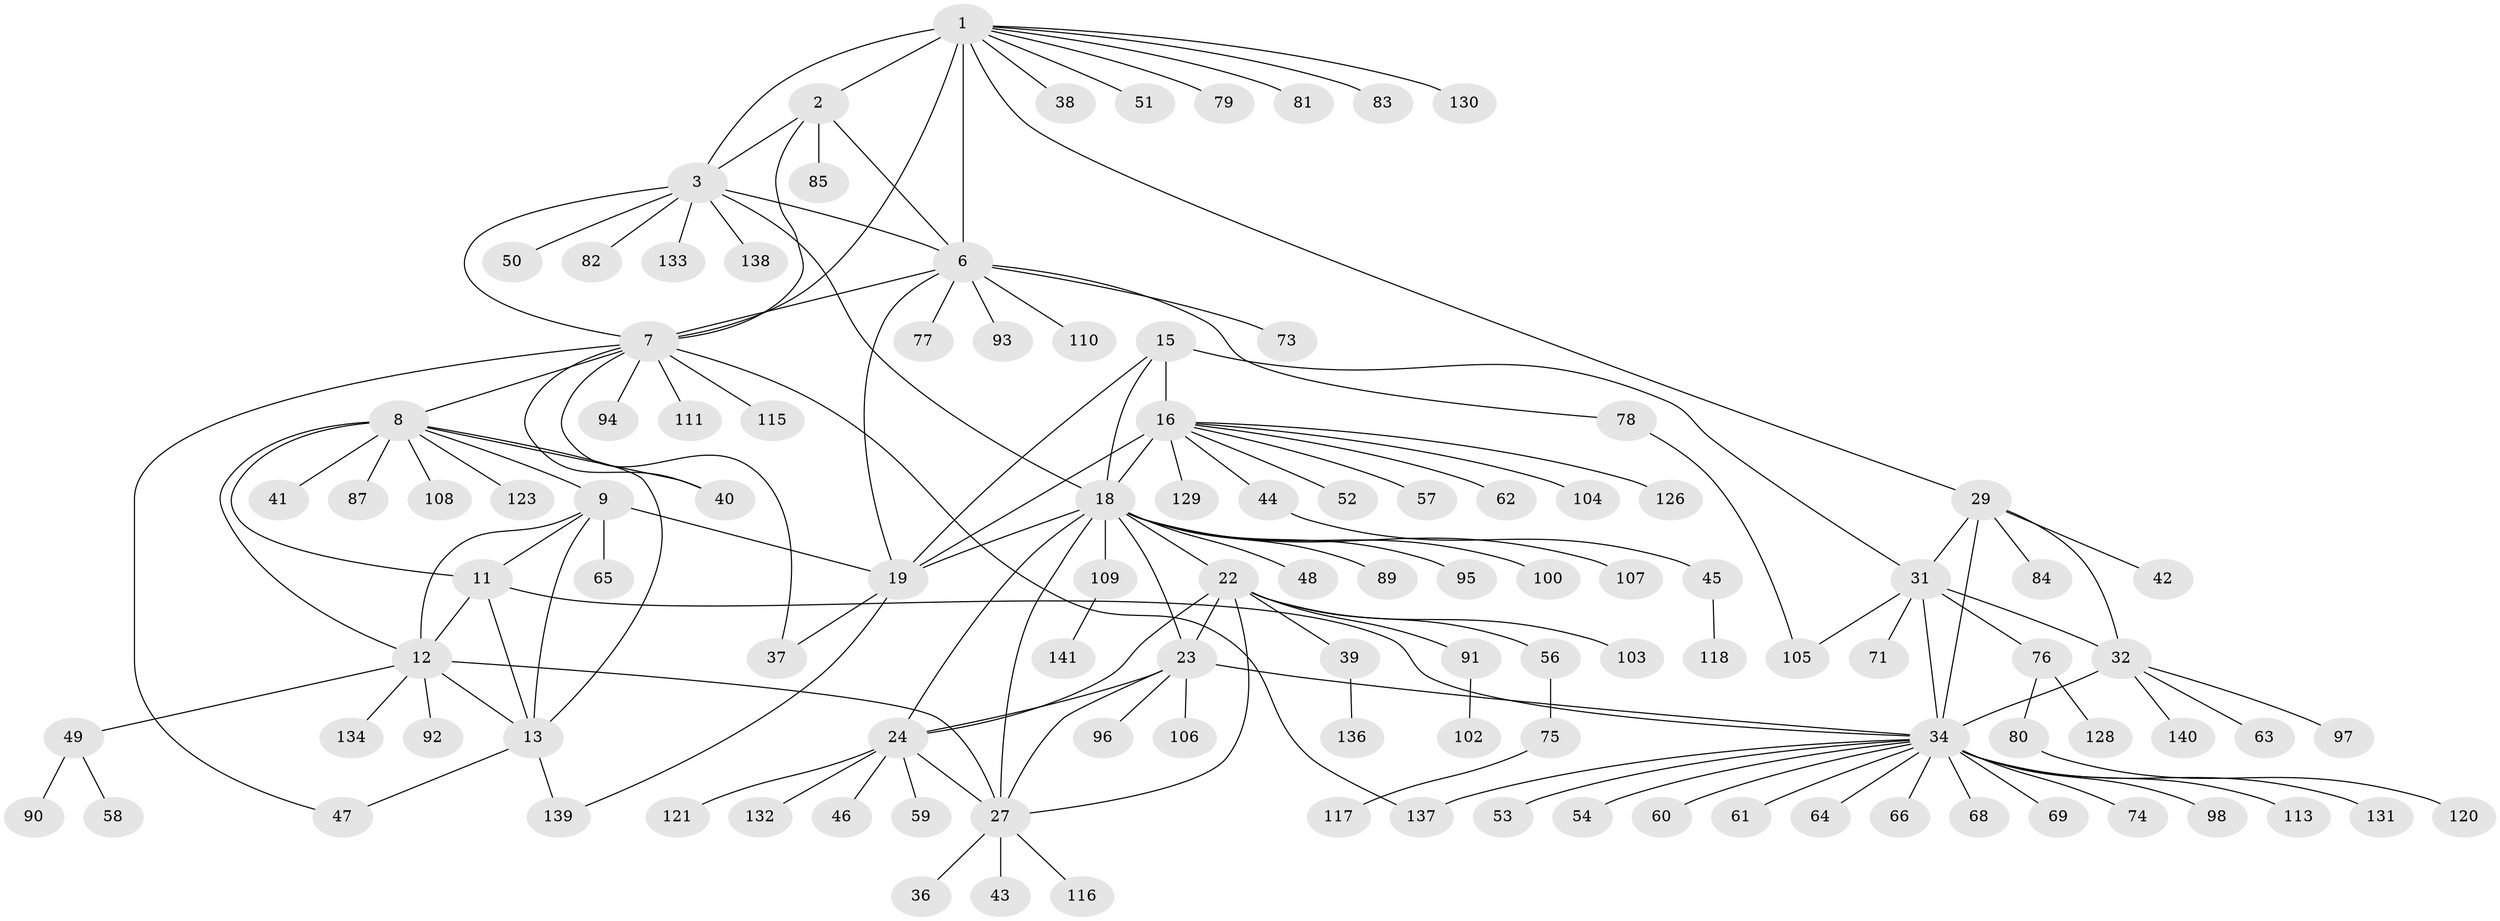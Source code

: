 // original degree distribution, {11: 0.014184397163120567, 7: 0.04964539007092199, 9: 0.07092198581560284, 8: 0.05673758865248227, 13: 0.014184397163120567, 15: 0.0070921985815602835, 6: 0.0070921985815602835, 10: 0.014184397163120567, 14: 0.014184397163120567, 2: 0.1347517730496454, 1: 0.5886524822695035, 3: 0.02127659574468085, 4: 0.0070921985815602835}
// Generated by graph-tools (version 1.1) at 2025/11/02/27/25 16:11:35]
// undirected, 112 vertices, 147 edges
graph export_dot {
graph [start="1"]
  node [color=gray90,style=filled];
  1 [super="+4"];
  2;
  3 [super="+5"];
  6 [super="+88"];
  7 [super="+86"];
  8 [super="+10"];
  9 [super="+70"];
  11 [super="+124"];
  12 [super="+14"];
  13 [super="+67"];
  15 [super="+20"];
  16 [super="+17"];
  18 [super="+26"];
  19 [super="+21"];
  22 [super="+119"];
  23 [super="+112"];
  24 [super="+25"];
  27 [super="+28"];
  29 [super="+30"];
  31 [super="+33"];
  32;
  34 [super="+35"];
  36 [super="+72"];
  37;
  38;
  39;
  40;
  41;
  42;
  43;
  44 [super="+99"];
  45 [super="+55"];
  46;
  47;
  48;
  49;
  50;
  51;
  52;
  53;
  54;
  56 [super="+122"];
  57;
  58;
  59;
  60;
  61;
  62;
  63;
  64;
  65;
  66;
  68;
  69;
  71;
  73;
  74;
  75;
  76 [super="+135"];
  77;
  78;
  79;
  80;
  81 [super="+101"];
  82;
  83;
  84;
  85;
  87;
  89 [super="+127"];
  90;
  91;
  92;
  93;
  94;
  95;
  96;
  97;
  98;
  100;
  102 [super="+114"];
  103;
  104;
  105;
  106;
  107;
  108;
  109;
  110;
  111;
  113;
  115;
  116;
  117;
  118 [super="+125"];
  120;
  121;
  123;
  126;
  128;
  129;
  130;
  131;
  132;
  133;
  134;
  136;
  137;
  138;
  139;
  140;
  141;
  1 -- 2 [weight=2];
  1 -- 3 [weight=4];
  1 -- 6 [weight=2];
  1 -- 7 [weight=2];
  1 -- 38;
  1 -- 51;
  1 -- 79;
  1 -- 81;
  1 -- 130;
  1 -- 83;
  1 -- 29;
  2 -- 3 [weight=2];
  2 -- 6;
  2 -- 7;
  2 -- 85;
  3 -- 6 [weight=2];
  3 -- 7 [weight=2];
  3 -- 50;
  3 -- 138;
  3 -- 133;
  3 -- 82;
  3 -- 18;
  6 -- 7;
  6 -- 19;
  6 -- 73;
  6 -- 77;
  6 -- 78;
  6 -- 93;
  6 -- 110;
  7 -- 37;
  7 -- 40;
  7 -- 47;
  7 -- 94;
  7 -- 111;
  7 -- 115;
  7 -- 137;
  7 -- 8;
  8 -- 9 [weight=2];
  8 -- 11 [weight=2];
  8 -- 12 [weight=4];
  8 -- 13 [weight=2];
  8 -- 40;
  8 -- 41;
  8 -- 108;
  8 -- 87;
  8 -- 123;
  9 -- 11;
  9 -- 12 [weight=2];
  9 -- 13;
  9 -- 65;
  9 -- 19;
  11 -- 12 [weight=2];
  11 -- 13;
  11 -- 34;
  12 -- 13 [weight=2];
  12 -- 92;
  12 -- 134;
  12 -- 49;
  12 -- 27;
  13 -- 47;
  13 -- 139;
  15 -- 16 [weight=4];
  15 -- 18 [weight=2];
  15 -- 19 [weight=4];
  15 -- 31;
  16 -- 18 [weight=2];
  16 -- 19 [weight=4];
  16 -- 57;
  16 -- 62;
  16 -- 104;
  16 -- 129;
  16 -- 44;
  16 -- 52;
  16 -- 126;
  18 -- 19 [weight=2];
  18 -- 89;
  18 -- 100;
  18 -- 107;
  18 -- 109;
  18 -- 48;
  18 -- 22;
  18 -- 23;
  18 -- 24 [weight=2];
  18 -- 27 [weight=2];
  18 -- 95;
  19 -- 139;
  19 -- 37;
  22 -- 23;
  22 -- 24 [weight=2];
  22 -- 27 [weight=2];
  22 -- 39;
  22 -- 56;
  22 -- 91;
  22 -- 103;
  23 -- 24 [weight=2];
  23 -- 27 [weight=2];
  23 -- 34;
  23 -- 96;
  23 -- 106;
  24 -- 27 [weight=4];
  24 -- 121;
  24 -- 132;
  24 -- 46;
  24 -- 59;
  27 -- 43;
  27 -- 116;
  27 -- 36;
  29 -- 31 [weight=4];
  29 -- 32 [weight=2];
  29 -- 34 [weight=4];
  29 -- 84;
  29 -- 42;
  31 -- 32 [weight=2];
  31 -- 34 [weight=4];
  31 -- 76;
  31 -- 105;
  31 -- 71;
  32 -- 34 [weight=2];
  32 -- 63;
  32 -- 97;
  32 -- 140;
  34 -- 60;
  34 -- 61;
  34 -- 64;
  34 -- 66;
  34 -- 113;
  34 -- 137;
  34 -- 98;
  34 -- 131;
  34 -- 68;
  34 -- 69;
  34 -- 74;
  34 -- 53;
  34 -- 54;
  39 -- 136;
  44 -- 45;
  45 -- 118;
  49 -- 58;
  49 -- 90;
  56 -- 75;
  75 -- 117;
  76 -- 80;
  76 -- 128;
  78 -- 105;
  80 -- 120;
  91 -- 102;
  109 -- 141;
}
